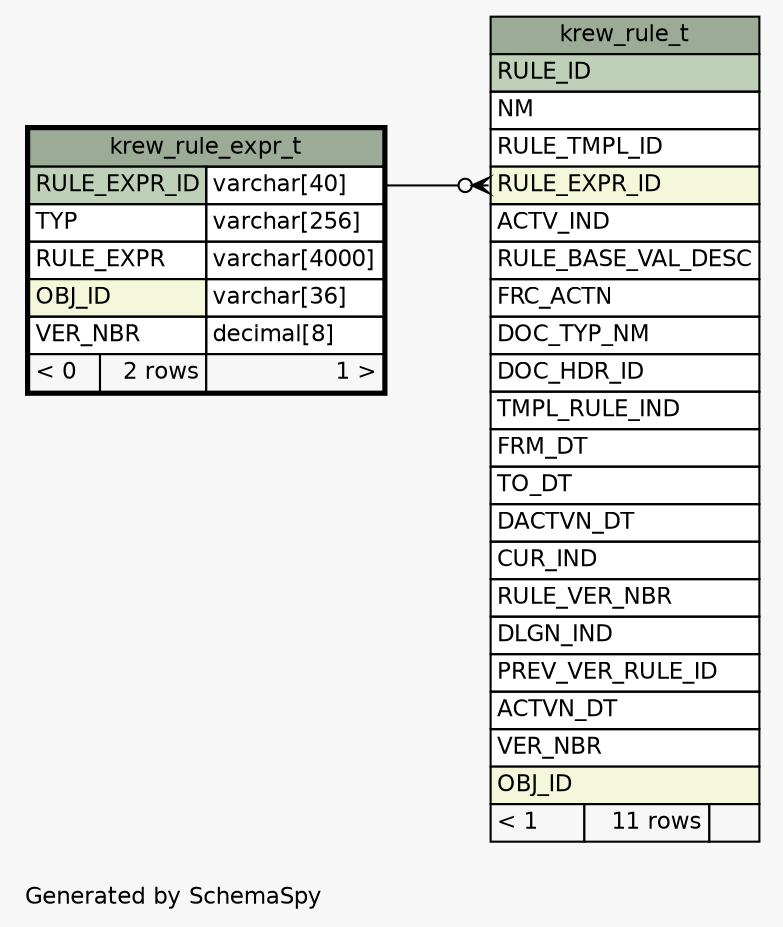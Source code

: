 // dot 2.28.0 on Mac OS X 10.7.2
// SchemaSpy rev 590
digraph "oneDegreeRelationshipsDiagram" {
  graph [
    rankdir="RL"
    bgcolor="#f7f7f7"
    label="\nGenerated by SchemaSpy"
    labeljust="l"
    nodesep="0.18"
    ranksep="0.46"
    fontname="Helvetica"
    fontsize="11"
  ];
  node [
    fontname="Helvetica"
    fontsize="11"
    shape="plaintext"
  ];
  edge [
    arrowsize="0.8"
  ];
  "krew_rule_t":"RULE_EXPR_ID":w -> "krew_rule_expr_t":"RULE_EXPR_ID.type":e [arrowhead=none dir=back arrowtail=crowodot];
  "krew_rule_expr_t" [
    label=<
    <TABLE BORDER="2" CELLBORDER="1" CELLSPACING="0" BGCOLOR="#ffffff">
      <TR><TD COLSPAN="3" BGCOLOR="#9bab96" ALIGN="CENTER">krew_rule_expr_t</TD></TR>
      <TR><TD PORT="RULE_EXPR_ID" COLSPAN="2" BGCOLOR="#bed1b8" ALIGN="LEFT">RULE_EXPR_ID</TD><TD PORT="RULE_EXPR_ID.type" ALIGN="LEFT">varchar[40]</TD></TR>
      <TR><TD PORT="TYP" COLSPAN="2" ALIGN="LEFT">TYP</TD><TD PORT="TYP.type" ALIGN="LEFT">varchar[256]</TD></TR>
      <TR><TD PORT="RULE_EXPR" COLSPAN="2" ALIGN="LEFT">RULE_EXPR</TD><TD PORT="RULE_EXPR.type" ALIGN="LEFT">varchar[4000]</TD></TR>
      <TR><TD PORT="OBJ_ID" COLSPAN="2" BGCOLOR="#f4f7da" ALIGN="LEFT">OBJ_ID</TD><TD PORT="OBJ_ID.type" ALIGN="LEFT">varchar[36]</TD></TR>
      <TR><TD PORT="VER_NBR" COLSPAN="2" ALIGN="LEFT">VER_NBR</TD><TD PORT="VER_NBR.type" ALIGN="LEFT">decimal[8]</TD></TR>
      <TR><TD ALIGN="LEFT" BGCOLOR="#f7f7f7">&lt; 0</TD><TD ALIGN="RIGHT" BGCOLOR="#f7f7f7">2 rows</TD><TD ALIGN="RIGHT" BGCOLOR="#f7f7f7">1 &gt;</TD></TR>
    </TABLE>>
    URL="krew_rule_expr_t.html"
    tooltip="krew_rule_expr_t"
  ];
  "krew_rule_t" [
    label=<
    <TABLE BORDER="0" CELLBORDER="1" CELLSPACING="0" BGCOLOR="#ffffff">
      <TR><TD COLSPAN="3" BGCOLOR="#9bab96" ALIGN="CENTER">krew_rule_t</TD></TR>
      <TR><TD PORT="RULE_ID" COLSPAN="3" BGCOLOR="#bed1b8" ALIGN="LEFT">RULE_ID</TD></TR>
      <TR><TD PORT="NM" COLSPAN="3" ALIGN="LEFT">NM</TD></TR>
      <TR><TD PORT="RULE_TMPL_ID" COLSPAN="3" ALIGN="LEFT">RULE_TMPL_ID</TD></TR>
      <TR><TD PORT="RULE_EXPR_ID" COLSPAN="3" BGCOLOR="#f4f7da" ALIGN="LEFT">RULE_EXPR_ID</TD></TR>
      <TR><TD PORT="ACTV_IND" COLSPAN="3" ALIGN="LEFT">ACTV_IND</TD></TR>
      <TR><TD PORT="RULE_BASE_VAL_DESC" COLSPAN="3" ALIGN="LEFT">RULE_BASE_VAL_DESC</TD></TR>
      <TR><TD PORT="FRC_ACTN" COLSPAN="3" ALIGN="LEFT">FRC_ACTN</TD></TR>
      <TR><TD PORT="DOC_TYP_NM" COLSPAN="3" ALIGN="LEFT">DOC_TYP_NM</TD></TR>
      <TR><TD PORT="DOC_HDR_ID" COLSPAN="3" ALIGN="LEFT">DOC_HDR_ID</TD></TR>
      <TR><TD PORT="TMPL_RULE_IND" COLSPAN="3" ALIGN="LEFT">TMPL_RULE_IND</TD></TR>
      <TR><TD PORT="FRM_DT" COLSPAN="3" ALIGN="LEFT">FRM_DT</TD></TR>
      <TR><TD PORT="TO_DT" COLSPAN="3" ALIGN="LEFT">TO_DT</TD></TR>
      <TR><TD PORT="DACTVN_DT" COLSPAN="3" ALIGN="LEFT">DACTVN_DT</TD></TR>
      <TR><TD PORT="CUR_IND" COLSPAN="3" ALIGN="LEFT">CUR_IND</TD></TR>
      <TR><TD PORT="RULE_VER_NBR" COLSPAN="3" ALIGN="LEFT">RULE_VER_NBR</TD></TR>
      <TR><TD PORT="DLGN_IND" COLSPAN="3" ALIGN="LEFT">DLGN_IND</TD></TR>
      <TR><TD PORT="PREV_VER_RULE_ID" COLSPAN="3" ALIGN="LEFT">PREV_VER_RULE_ID</TD></TR>
      <TR><TD PORT="ACTVN_DT" COLSPAN="3" ALIGN="LEFT">ACTVN_DT</TD></TR>
      <TR><TD PORT="VER_NBR" COLSPAN="3" ALIGN="LEFT">VER_NBR</TD></TR>
      <TR><TD PORT="OBJ_ID" COLSPAN="3" BGCOLOR="#f4f7da" ALIGN="LEFT">OBJ_ID</TD></TR>
      <TR><TD ALIGN="LEFT" BGCOLOR="#f7f7f7">&lt; 1</TD><TD ALIGN="RIGHT" BGCOLOR="#f7f7f7">11 rows</TD><TD ALIGN="RIGHT" BGCOLOR="#f7f7f7">  </TD></TR>
    </TABLE>>
    URL="krew_rule_t.html"
    tooltip="krew_rule_t"
  ];
}
